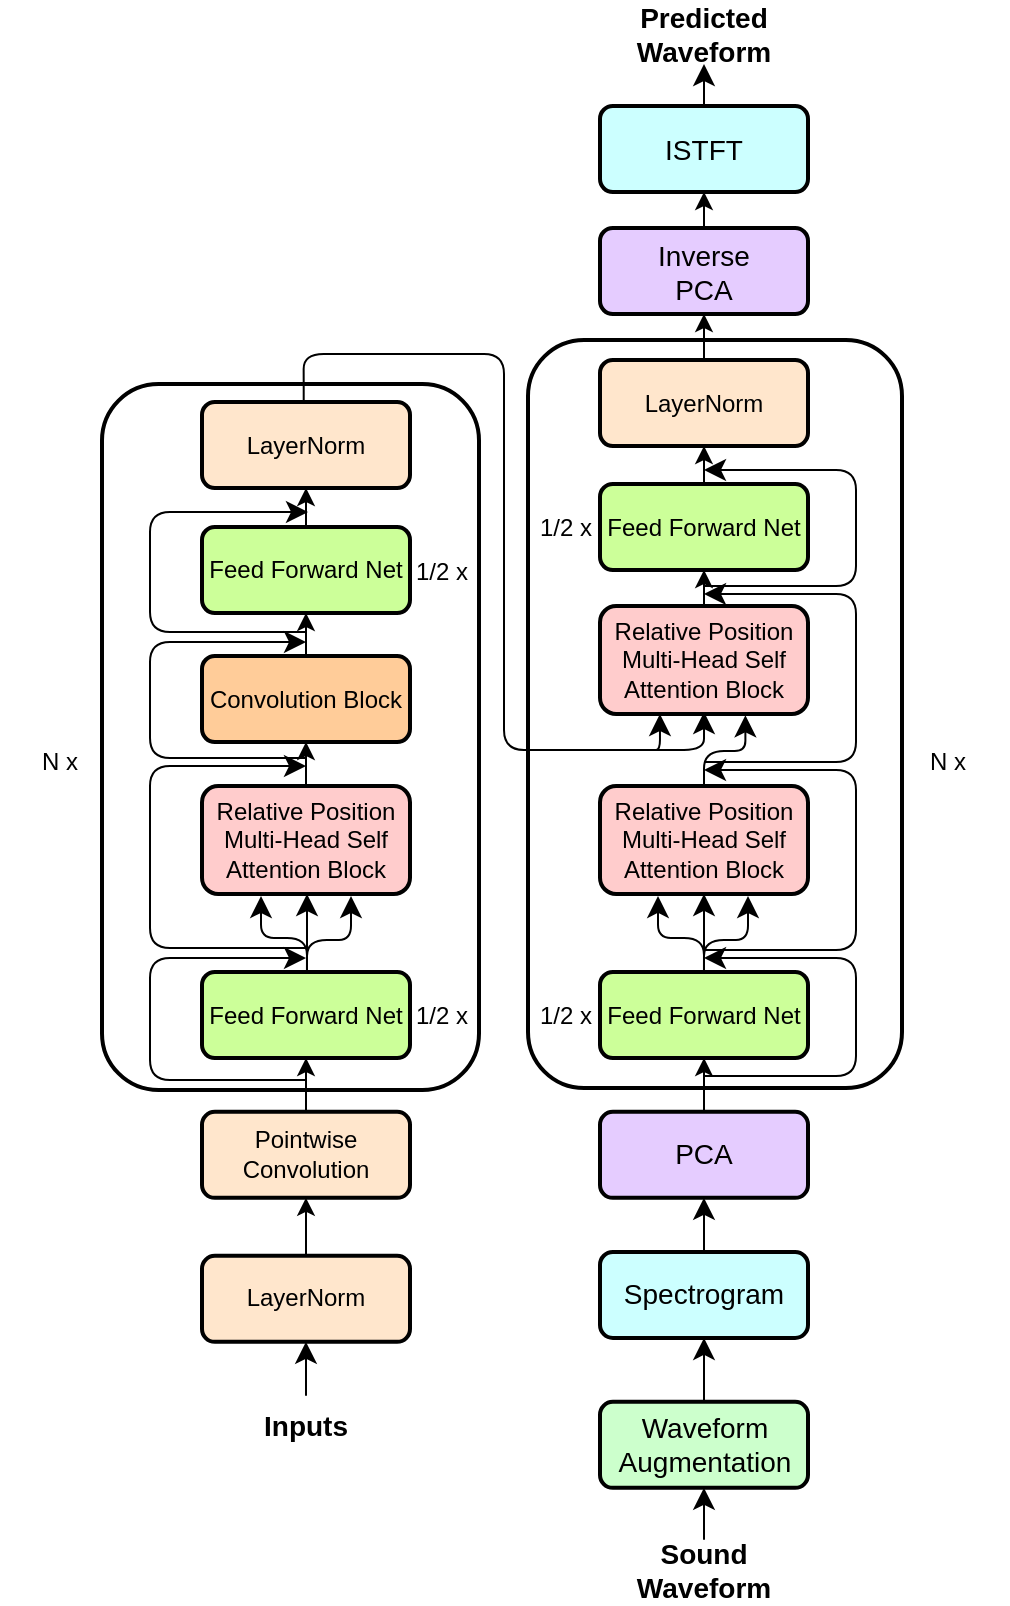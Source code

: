 <mxfile version="21.6.8" type="device">
  <diagram name="Page-1" id="uchF2B7UZ54g5w5sWf7a">
    <mxGraphModel dx="1247" dy="722" grid="0" gridSize="10" guides="1" tooltips="1" connect="1" arrows="1" fold="1" page="1" pageScale="1" pageWidth="850" pageHeight="1100" background="#ffffff" math="0" shadow="0">
      <root>
        <mxCell id="0" />
        <mxCell id="1" parent="0" />
        <mxCell id="4bdUU2ATz_cRctsZ7Gmq-34" value="" style="rounded=1;whiteSpace=wrap;html=1;strokeWidth=2;fillColor=none;" parent="1" vertex="1">
          <mxGeometry x="124" y="290" width="188.5" height="353" as="geometry" />
        </mxCell>
        <mxCell id="DELOaJZ5ITBAGtkzzFMi-8" value="Pointwise Convolution" style="rounded=1;whiteSpace=wrap;html=1;strokeWidth=2;fillColor=#FFE6CC;" parent="1" vertex="1">
          <mxGeometry x="174" y="653.92" width="104" height="43" as="geometry" />
        </mxCell>
        <mxCell id="DELOaJZ5ITBAGtkzzFMi-9" value="&lt;font style=&quot;font-size: 14px;&quot;&gt;&lt;b style=&quot;font-size: 14px;&quot;&gt;Inputs&lt;/b&gt;&lt;/font&gt;" style="text;html=1;strokeColor=none;fillColor=none;align=center;verticalAlign=middle;whiteSpace=wrap;rounded=0;fontSize=14;" parent="1" vertex="1">
          <mxGeometry x="196" y="795.92" width="60" height="30" as="geometry" />
        </mxCell>
        <mxCell id="DELOaJZ5ITBAGtkzzFMi-12" value="" style="edgeStyle=elbowEdgeStyle;elbow=vertical;endArrow=classic;html=1;curved=0;rounded=0;endSize=8;startSize=8;exitX=0.5;exitY=0;exitDx=0;exitDy=0;entryX=0.5;entryY=1;entryDx=0;entryDy=0;" parent="1" source="DELOaJZ5ITBAGtkzzFMi-9" target="DELOaJZ5ITBAGtkzzFMi-14" edge="1">
          <mxGeometry width="50" height="50" relative="1" as="geometry">
            <mxPoint x="289" y="794.92" as="sourcePoint" />
            <mxPoint x="151" y="786.92" as="targetPoint" />
          </mxGeometry>
        </mxCell>
        <mxCell id="DELOaJZ5ITBAGtkzzFMi-14" value="LayerNorm" style="rounded=1;whiteSpace=wrap;html=1;fillColor=#FFE6CC;strokeWidth=2;" parent="1" vertex="1">
          <mxGeometry x="174" y="725.92" width="104" height="43" as="geometry" />
        </mxCell>
        <mxCell id="4bdUU2ATz_cRctsZ7Gmq-1" value="&lt;b&gt;Sound Waveform&lt;/b&gt;" style="text;html=1;strokeColor=none;fillColor=none;align=center;verticalAlign=middle;whiteSpace=wrap;rounded=0;fontSize=14;" parent="1" vertex="1">
          <mxGeometry x="395" y="867.92" width="60" height="30" as="geometry" />
        </mxCell>
        <mxCell id="4bdUU2ATz_cRctsZ7Gmq-5" value="" style="rounded=1;whiteSpace=wrap;html=1;strokeWidth=2;fillColor=#CCFFCC;" parent="1" vertex="1">
          <mxGeometry x="373" y="798.92" width="104" height="43" as="geometry" />
        </mxCell>
        <mxCell id="4bdUU2ATz_cRctsZ7Gmq-6" value="&lt;font style=&quot;font-size: 14px; font-weight: normal;&quot;&gt;Waveform&lt;br style=&quot;font-size: 14px;&quot;&gt;Augmentation&lt;/font&gt;" style="text;strokeColor=none;fillColor=none;html=1;fontSize=14;fontStyle=1;verticalAlign=middle;align=center;spacing=2;" parent="1" vertex="1">
          <mxGeometry x="375" y="805.89" width="100" height="29.07" as="geometry" />
        </mxCell>
        <mxCell id="4bdUU2ATz_cRctsZ7Gmq-7" value="" style="edgeStyle=elbowEdgeStyle;elbow=vertical;endArrow=classic;html=1;curved=0;rounded=0;endSize=8;startSize=8;exitX=0.5;exitY=0;exitDx=0;exitDy=0;entryX=0.5;entryY=1;entryDx=0;entryDy=0;" parent="1" source="4bdUU2ATz_cRctsZ7Gmq-1" target="4bdUU2ATz_cRctsZ7Gmq-5" edge="1">
          <mxGeometry width="50" height="50" relative="1" as="geometry">
            <mxPoint x="396" y="692.99" as="sourcePoint" />
            <mxPoint x="531" y="873.99" as="targetPoint" />
          </mxGeometry>
        </mxCell>
        <mxCell id="4bdUU2ATz_cRctsZ7Gmq-8" value="&lt;font style=&quot;font-size: 14px;&quot;&gt;Spectrogram&lt;/font&gt;" style="rounded=1;whiteSpace=wrap;html=1;strokeWidth=2;fillColor=#CCFFFF;" parent="1" vertex="1">
          <mxGeometry x="373" y="723.99" width="104" height="43" as="geometry" />
        </mxCell>
        <mxCell id="4bdUU2ATz_cRctsZ7Gmq-13" value="" style="edgeStyle=elbowEdgeStyle;elbow=vertical;endArrow=classic;html=1;curved=0;rounded=0;endSize=8;startSize=8;exitX=0.5;exitY=0;exitDx=0;exitDy=0;entryX=0.5;entryY=1;entryDx=0;entryDy=0;" parent="1" source="4bdUU2ATz_cRctsZ7Gmq-5" target="4bdUU2ATz_cRctsZ7Gmq-8" edge="1">
          <mxGeometry width="50" height="50" relative="1" as="geometry">
            <mxPoint x="634" y="897.92" as="sourcePoint" />
            <mxPoint x="497" y="776.99" as="targetPoint" />
          </mxGeometry>
        </mxCell>
        <mxCell id="4bdUU2ATz_cRctsZ7Gmq-14" value="&lt;font style=&quot;font-size: 14px;&quot;&gt;PCA&lt;/font&gt;" style="rounded=1;whiteSpace=wrap;html=1;strokeWidth=2;fillColor=#E5CCFF;" parent="1" vertex="1">
          <mxGeometry x="373" y="653.92" width="104" height="43" as="geometry" />
        </mxCell>
        <mxCell id="4bdUU2ATz_cRctsZ7Gmq-16" value="" style="edgeStyle=elbowEdgeStyle;elbow=vertical;endArrow=classic;html=1;curved=0;rounded=0;endSize=8;startSize=8;exitX=0.5;exitY=0;exitDx=0;exitDy=0;entryX=0.5;entryY=1;entryDx=0;entryDy=0;" parent="1" source="4bdUU2ATz_cRctsZ7Gmq-8" target="4bdUU2ATz_cRctsZ7Gmq-14" edge="1">
          <mxGeometry width="50" height="50" relative="1" as="geometry">
            <mxPoint x="650" y="737.42" as="sourcePoint" />
            <mxPoint x="700" y="687.42" as="targetPoint" />
          </mxGeometry>
        </mxCell>
        <mxCell id="4bdUU2ATz_cRctsZ7Gmq-31" value="&lt;font style=&quot;font-size: 12px;&quot;&gt;Relative Position &lt;br&gt;Multi-Head Self&lt;br&gt;Attention Block&lt;/font&gt;" style="rounded=1;whiteSpace=wrap;html=1;fillColor=#FFCCCC;strokeWidth=2;" parent="1" vertex="1">
          <mxGeometry x="174" y="491" width="104" height="54" as="geometry" />
        </mxCell>
        <mxCell id="4bdUU2ATz_cRctsZ7Gmq-41" value="" style="edgeStyle=segmentEdgeStyle;endArrow=classic;html=1;rounded=1;endSize=8;startSize=8;" parent="1" edge="1">
          <mxGeometry width="50" height="50" relative="1" as="geometry">
            <mxPoint x="226" y="638" as="sourcePoint" />
            <mxPoint x="226" y="577" as="targetPoint" />
            <Array as="points">
              <mxPoint x="226" y="638" />
              <mxPoint x="148" y="638" />
              <mxPoint x="148" y="577" />
            </Array>
          </mxGeometry>
        </mxCell>
        <mxCell id="4bdUU2ATz_cRctsZ7Gmq-47" value="" style="rounded=1;whiteSpace=wrap;html=1;strokeWidth=2;fillColor=none;" parent="1" vertex="1">
          <mxGeometry x="337" y="268" width="187" height="374" as="geometry" />
        </mxCell>
        <mxCell id="4bdUU2ATz_cRctsZ7Gmq-60" value="" style="edgeStyle=elbowEdgeStyle;elbow=vertical;endArrow=classic;html=1;rounded=1;endSize=8;startSize=8;exitX=0.5;exitY=0;exitDx=0;exitDy=0;entryX=0.699;entryY=1.012;entryDx=0;entryDy=0;entryPerimeter=0;" parent="1" target="tCyfjkfsUUrrYAXjXaRe-33" edge="1">
          <mxGeometry width="50" height="50" relative="1" as="geometry">
            <mxPoint x="425" y="491.0" as="sourcePoint" />
            <mxPoint x="451" y="456" as="targetPoint" />
          </mxGeometry>
        </mxCell>
        <mxCell id="4bdUU2ATz_cRctsZ7Gmq-67" value="" style="edgeStyle=segmentEdgeStyle;endArrow=classic;html=1;rounded=1;endSize=8;startSize=8;exitX=0.535;exitY=0;exitDx=0;exitDy=0;exitPerimeter=0;" parent="1" source="4bdUU2ATz_cRctsZ7Gmq-34" edge="1">
          <mxGeometry width="50" height="50" relative="1" as="geometry">
            <mxPoint x="225" y="285" as="sourcePoint" />
            <mxPoint x="425.02" y="454" as="targetPoint" />
            <Array as="points">
              <mxPoint x="225" y="275" />
              <mxPoint x="325" y="275" />
              <mxPoint x="325" y="473" />
              <mxPoint x="425" y="473" />
            </Array>
          </mxGeometry>
        </mxCell>
        <mxCell id="4bdUU2ATz_cRctsZ7Gmq-70" value="" style="edgeStyle=segmentEdgeStyle;endArrow=classic;html=1;rounded=1;endSize=8;startSize=8;entryX=0.266;entryY=1.021;entryDx=0;entryDy=0;entryPerimeter=0;" parent="1" edge="1">
          <mxGeometry width="50" height="50" relative="1" as="geometry">
            <mxPoint x="399" y="473" as="sourcePoint" />
            <mxPoint x="402.964" y="455.003" as="targetPoint" />
          </mxGeometry>
        </mxCell>
        <mxCell id="4bdUU2ATz_cRctsZ7Gmq-72" value="" style="edgeStyle=segmentEdgeStyle;endArrow=classic;html=1;rounded=1;endSize=8;startSize=8;" parent="1" edge="1">
          <mxGeometry width="50" height="50" relative="1" as="geometry">
            <mxPoint x="425" y="636" as="sourcePoint" />
            <mxPoint x="425" y="577" as="targetPoint" />
            <Array as="points">
              <mxPoint x="425" y="636" />
              <mxPoint x="501" y="636" />
              <mxPoint x="501" y="577" />
            </Array>
          </mxGeometry>
        </mxCell>
        <mxCell id="4bdUU2ATz_cRctsZ7Gmq-84" value="&lt;font style=&quot;font-size: 14px;&quot;&gt;Inverse&lt;br&gt;PCA&lt;/font&gt;" style="rounded=1;whiteSpace=wrap;html=1;strokeWidth=2;fillColor=#E5CCFF;" parent="1" vertex="1">
          <mxGeometry x="373" y="212.0" width="104" height="43" as="geometry" />
        </mxCell>
        <mxCell id="4bdUU2ATz_cRctsZ7Gmq-86" value="&lt;font style=&quot;font-size: 14px;&quot;&gt;ISTFT&lt;/font&gt;" style="rounded=1;whiteSpace=wrap;html=1;strokeWidth=2;fillColor=#CCFFFF;" parent="1" vertex="1">
          <mxGeometry x="373" y="151" width="104" height="43" as="geometry" />
        </mxCell>
        <mxCell id="4bdUU2ATz_cRctsZ7Gmq-88" value="&lt;b&gt;Predicted Waveform&lt;/b&gt;" style="text;html=1;strokeColor=none;fillColor=none;align=center;verticalAlign=middle;whiteSpace=wrap;rounded=0;fontSize=14;" parent="1" vertex="1">
          <mxGeometry x="395" y="100.0" width="60" height="30" as="geometry" />
        </mxCell>
        <mxCell id="4bdUU2ATz_cRctsZ7Gmq-89" value="" style="edgeStyle=elbowEdgeStyle;elbow=vertical;endArrow=classic;html=1;curved=0;rounded=0;endSize=8;startSize=8;exitX=0.5;exitY=0;exitDx=0;exitDy=0;entryX=0.5;entryY=1;entryDx=0;entryDy=0;" parent="1" source="4bdUU2ATz_cRctsZ7Gmq-86" target="4bdUU2ATz_cRctsZ7Gmq-88" edge="1">
          <mxGeometry width="50" height="50" relative="1" as="geometry">
            <mxPoint x="120" y="216" as="sourcePoint" />
            <mxPoint x="170" y="166" as="targetPoint" />
          </mxGeometry>
        </mxCell>
        <mxCell id="tCyfjkfsUUrrYAXjXaRe-2" value="" style="endArrow=classic;html=1;rounded=0;exitX=0.5;exitY=0;exitDx=0;exitDy=0;entryX=0.5;entryY=1;entryDx=0;entryDy=0;" edge="1" parent="1" source="DELOaJZ5ITBAGtkzzFMi-14" target="DELOaJZ5ITBAGtkzzFMi-8">
          <mxGeometry width="50" height="50" relative="1" as="geometry">
            <mxPoint x="399" y="666.92" as="sourcePoint" />
            <mxPoint x="449" y="616.92" as="targetPoint" />
          </mxGeometry>
        </mxCell>
        <mxCell id="tCyfjkfsUUrrYAXjXaRe-3" value="&lt;font style=&quot;font-size: 12px;&quot;&gt;Feed Forward Net&lt;/font&gt;" style="rounded=1;whiteSpace=wrap;html=1;fillColor=#CCFF99;strokeWidth=2;" vertex="1" parent="1">
          <mxGeometry x="174" y="584" width="104" height="43" as="geometry" />
        </mxCell>
        <mxCell id="tCyfjkfsUUrrYAXjXaRe-4" value="&lt;font style=&quot;font-size: 12px;&quot;&gt;Convolution Block&lt;/font&gt;" style="rounded=1;whiteSpace=wrap;html=1;fillColor=#FFCC99;strokeWidth=2;" vertex="1" parent="1">
          <mxGeometry x="174" y="426.0" width="104" height="43" as="geometry" />
        </mxCell>
        <mxCell id="tCyfjkfsUUrrYAXjXaRe-5" value="&lt;font style=&quot;font-size: 12px;&quot;&gt;Feed Forward Net&lt;/font&gt;" style="rounded=1;whiteSpace=wrap;html=1;fillColor=#CCFF99;strokeWidth=2;" vertex="1" parent="1">
          <mxGeometry x="174" y="361.5" width="104" height="43" as="geometry" />
        </mxCell>
        <mxCell id="tCyfjkfsUUrrYAXjXaRe-6" value="1/2 x" style="text;html=1;strokeColor=none;fillColor=none;align=center;verticalAlign=middle;whiteSpace=wrap;rounded=0;" vertex="1" parent="1">
          <mxGeometry x="264" y="590.5" width="60" height="30" as="geometry" />
        </mxCell>
        <mxCell id="tCyfjkfsUUrrYAXjXaRe-7" value="1/2 x" style="text;html=1;strokeColor=none;fillColor=none;align=center;verticalAlign=middle;whiteSpace=wrap;rounded=0;" vertex="1" parent="1">
          <mxGeometry x="264" y="368.5" width="60" height="30" as="geometry" />
        </mxCell>
        <mxCell id="tCyfjkfsUUrrYAXjXaRe-8" value="" style="endArrow=classic;html=1;rounded=0;exitX=0.5;exitY=0;exitDx=0;exitDy=0;entryX=0.5;entryY=1;entryDx=0;entryDy=0;" edge="1" parent="1" source="DELOaJZ5ITBAGtkzzFMi-8" target="tCyfjkfsUUrrYAXjXaRe-3">
          <mxGeometry width="50" height="50" relative="1" as="geometry">
            <mxPoint x="286" y="681" as="sourcePoint" />
            <mxPoint x="336" y="631" as="targetPoint" />
          </mxGeometry>
        </mxCell>
        <mxCell id="tCyfjkfsUUrrYAXjXaRe-10" value="" style="endArrow=classic;html=1;rounded=0;exitX=0.5;exitY=0;exitDx=0;exitDy=0;entryX=0.5;entryY=1;entryDx=0;entryDy=0;" edge="1" parent="1" source="4bdUU2ATz_cRctsZ7Gmq-31" target="tCyfjkfsUUrrYAXjXaRe-4">
          <mxGeometry width="50" height="50" relative="1" as="geometry">
            <mxPoint x="286" y="544" as="sourcePoint" />
            <mxPoint x="336" y="494" as="targetPoint" />
          </mxGeometry>
        </mxCell>
        <mxCell id="tCyfjkfsUUrrYAXjXaRe-11" value="" style="endArrow=classic;html=1;rounded=0;exitX=0.5;exitY=0;exitDx=0;exitDy=0;entryX=0.5;entryY=1;entryDx=0;entryDy=0;" edge="1" parent="1" source="tCyfjkfsUUrrYAXjXaRe-4" target="tCyfjkfsUUrrYAXjXaRe-5">
          <mxGeometry width="50" height="50" relative="1" as="geometry">
            <mxPoint x="235" y="408.5" as="sourcePoint" />
            <mxPoint x="285" y="358.5" as="targetPoint" />
          </mxGeometry>
        </mxCell>
        <mxCell id="tCyfjkfsUUrrYAXjXaRe-12" value="" style="edgeStyle=segmentEdgeStyle;endArrow=classic;html=1;rounded=1;endSize=8;startSize=8;" edge="1" parent="1">
          <mxGeometry width="50" height="50" relative="1" as="geometry">
            <mxPoint x="226" y="572" as="sourcePoint" />
            <mxPoint x="226" y="481" as="targetPoint" />
            <Array as="points">
              <mxPoint x="148" y="572" />
              <mxPoint x="148" y="481" />
            </Array>
          </mxGeometry>
        </mxCell>
        <mxCell id="tCyfjkfsUUrrYAXjXaRe-13" value="" style="edgeStyle=segmentEdgeStyle;endArrow=classic;html=1;rounded=1;endSize=8;startSize=8;" edge="1" parent="1">
          <mxGeometry width="50" height="50" relative="1" as="geometry">
            <mxPoint x="226" y="477" as="sourcePoint" />
            <mxPoint x="226" y="419" as="targetPoint" />
            <Array as="points">
              <mxPoint x="148" y="477" />
              <mxPoint x="148" y="419" />
            </Array>
          </mxGeometry>
        </mxCell>
        <mxCell id="tCyfjkfsUUrrYAXjXaRe-14" value="" style="edgeStyle=segmentEdgeStyle;endArrow=classic;html=1;rounded=1;endSize=8;startSize=8;" edge="1" parent="1">
          <mxGeometry width="50" height="50" relative="1" as="geometry">
            <mxPoint x="226" y="414" as="sourcePoint" />
            <mxPoint x="227" y="354" as="targetPoint" />
            <Array as="points">
              <mxPoint x="148" y="414" />
              <mxPoint x="148" y="354" />
              <mxPoint x="226" y="354" />
            </Array>
          </mxGeometry>
        </mxCell>
        <mxCell id="tCyfjkfsUUrrYAXjXaRe-17" value="" style="edgeStyle=segmentEdgeStyle;endArrow=classic;html=1;curved=0;rounded=0;endSize=8;startSize=8;exitX=0.5;exitY=1;exitDx=0;exitDy=0;entryX=0.5;entryY=1;entryDx=0;entryDy=0;" edge="1" parent="1">
          <mxGeometry width="50" height="50" relative="1" as="geometry">
            <mxPoint x="240.5" y="584" as="sourcePoint" />
            <mxPoint x="226.5" y="545" as="targetPoint" />
          </mxGeometry>
        </mxCell>
        <mxCell id="tCyfjkfsUUrrYAXjXaRe-18" value="" style="edgeStyle=segmentEdgeStyle;endArrow=classic;html=1;rounded=1;endSize=8;startSize=8;" edge="1" parent="1">
          <mxGeometry width="50" height="50" relative="1" as="geometry">
            <mxPoint x="226.5" y="584" as="sourcePoint" />
            <mxPoint x="249" y="546" as="targetPoint" />
            <Array as="points">
              <mxPoint x="226.5" y="568" />
              <mxPoint x="248.5" y="568" />
              <mxPoint x="248.5" y="546" />
            </Array>
          </mxGeometry>
        </mxCell>
        <mxCell id="tCyfjkfsUUrrYAXjXaRe-19" value="" style="edgeStyle=segmentEdgeStyle;endArrow=classic;html=1;rounded=1;endSize=8;startSize=8;exitX=0.541;exitY=0.997;exitDx=0;exitDy=0;exitPerimeter=0;" edge="1" parent="1">
          <mxGeometry width="50" height="50" relative="1" as="geometry">
            <mxPoint x="226.478" y="584.002" as="sourcePoint" />
            <mxPoint x="203.5" y="546" as="targetPoint" />
            <Array as="points">
              <mxPoint x="226.5" y="567" />
              <mxPoint x="203.5" y="567" />
            </Array>
          </mxGeometry>
        </mxCell>
        <mxCell id="tCyfjkfsUUrrYAXjXaRe-21" value="N x" style="text;html=1;strokeColor=none;fillColor=none;align=center;verticalAlign=middle;whiteSpace=wrap;rounded=0;" vertex="1" parent="1">
          <mxGeometry x="73" y="464" width="60" height="30" as="geometry" />
        </mxCell>
        <mxCell id="tCyfjkfsUUrrYAXjXaRe-22" value="&lt;font style=&quot;font-size: 12px;&quot;&gt;LayerNorm&lt;/font&gt;" style="rounded=1;whiteSpace=wrap;html=1;fillColor=#FFE6CC;strokeWidth=2;" vertex="1" parent="1">
          <mxGeometry x="174" y="299" width="104" height="43" as="geometry" />
        </mxCell>
        <mxCell id="tCyfjkfsUUrrYAXjXaRe-23" value="" style="endArrow=classic;html=1;rounded=0;exitX=0.5;exitY=0;exitDx=0;exitDy=0;entryX=0.5;entryY=1;entryDx=0;entryDy=0;" edge="1" parent="1" source="tCyfjkfsUUrrYAXjXaRe-5" target="tCyfjkfsUUrrYAXjXaRe-22">
          <mxGeometry width="50" height="50" relative="1" as="geometry">
            <mxPoint x="276" y="401" as="sourcePoint" />
            <mxPoint x="326" y="351" as="targetPoint" />
          </mxGeometry>
        </mxCell>
        <mxCell id="tCyfjkfsUUrrYAXjXaRe-24" value="" style="endArrow=none;html=1;rounded=0;exitX=0.489;exitY=-0.008;exitDx=0;exitDy=0;exitPerimeter=0;entryX=0.535;entryY=0;entryDx=0;entryDy=0;entryPerimeter=0;" edge="1" parent="1" source="tCyfjkfsUUrrYAXjXaRe-22" target="4bdUU2ATz_cRctsZ7Gmq-34">
          <mxGeometry width="50" height="50" relative="1" as="geometry">
            <mxPoint x="225.97" y="297" as="sourcePoint" />
            <mxPoint x="225" y="290" as="targetPoint" />
          </mxGeometry>
        </mxCell>
        <mxCell id="tCyfjkfsUUrrYAXjXaRe-25" value="&lt;font style=&quot;font-size: 12px;&quot;&gt;Feed Forward Net&lt;/font&gt;" style="rounded=1;whiteSpace=wrap;html=1;fillColor=#CCFF99;strokeWidth=2;" vertex="1" parent="1">
          <mxGeometry x="373" y="584" width="104" height="43" as="geometry" />
        </mxCell>
        <mxCell id="tCyfjkfsUUrrYAXjXaRe-26" value="&lt;font style=&quot;font-size: 12px;&quot;&gt;Relative Position &lt;br&gt;Multi-Head Self&lt;br&gt;Attention Block&lt;/font&gt;" style="rounded=1;whiteSpace=wrap;html=1;fillColor=#FFCCCC;strokeWidth=2;" vertex="1" parent="1">
          <mxGeometry x="373" y="491" width="104" height="54" as="geometry" />
        </mxCell>
        <mxCell id="tCyfjkfsUUrrYAXjXaRe-27" value="" style="edgeStyle=segmentEdgeStyle;endArrow=classic;html=1;curved=0;rounded=0;endSize=8;startSize=8;exitX=0.5;exitY=1;exitDx=0;exitDy=0;entryX=0.5;entryY=1;entryDx=0;entryDy=0;" edge="1" parent="1">
          <mxGeometry width="50" height="50" relative="1" as="geometry">
            <mxPoint x="439" y="583.98" as="sourcePoint" />
            <mxPoint x="425" y="544.98" as="targetPoint" />
          </mxGeometry>
        </mxCell>
        <mxCell id="tCyfjkfsUUrrYAXjXaRe-28" value="" style="edgeStyle=segmentEdgeStyle;endArrow=classic;html=1;rounded=1;endSize=8;startSize=8;" edge="1" parent="1">
          <mxGeometry width="50" height="50" relative="1" as="geometry">
            <mxPoint x="425" y="583.98" as="sourcePoint" />
            <mxPoint x="447.5" y="545.98" as="targetPoint" />
            <Array as="points">
              <mxPoint x="425" y="567.98" />
              <mxPoint x="447" y="567.98" />
              <mxPoint x="447" y="545.98" />
            </Array>
          </mxGeometry>
        </mxCell>
        <mxCell id="tCyfjkfsUUrrYAXjXaRe-29" value="" style="edgeStyle=segmentEdgeStyle;endArrow=classic;html=1;rounded=1;endSize=8;startSize=8;exitX=0.541;exitY=0.997;exitDx=0;exitDy=0;exitPerimeter=0;" edge="1" parent="1">
          <mxGeometry width="50" height="50" relative="1" as="geometry">
            <mxPoint x="424.978" y="583.982" as="sourcePoint" />
            <mxPoint x="402" y="545.98" as="targetPoint" />
            <Array as="points">
              <mxPoint x="425" y="566.98" />
              <mxPoint x="402" y="566.98" />
            </Array>
          </mxGeometry>
        </mxCell>
        <mxCell id="tCyfjkfsUUrrYAXjXaRe-31" value="1/2 x" style="text;html=1;strokeColor=none;fillColor=none;align=center;verticalAlign=middle;whiteSpace=wrap;rounded=0;" vertex="1" parent="1">
          <mxGeometry x="326" y="590.5" width="60" height="30" as="geometry" />
        </mxCell>
        <mxCell id="tCyfjkfsUUrrYAXjXaRe-32" value="" style="endArrow=classic;html=1;rounded=0;entryX=0.5;entryY=1;entryDx=0;entryDy=0;exitX=0.5;exitY=0;exitDx=0;exitDy=0;" edge="1" parent="1" source="4bdUU2ATz_cRctsZ7Gmq-14" target="tCyfjkfsUUrrYAXjXaRe-25">
          <mxGeometry width="50" height="50" relative="1" as="geometry">
            <mxPoint x="309" y="711" as="sourcePoint" />
            <mxPoint x="359" y="661" as="targetPoint" />
          </mxGeometry>
        </mxCell>
        <mxCell id="tCyfjkfsUUrrYAXjXaRe-33" value="&lt;font style=&quot;font-size: 12px;&quot;&gt;Relative Position &lt;br&gt;Multi-Head Self&lt;br&gt;Attention Block&lt;/font&gt;" style="rounded=1;whiteSpace=wrap;html=1;fillColor=#FFCCCC;strokeWidth=2;" vertex="1" parent="1">
          <mxGeometry x="373" y="401" width="104" height="54" as="geometry" />
        </mxCell>
        <mxCell id="tCyfjkfsUUrrYAXjXaRe-34" value="" style="edgeStyle=segmentEdgeStyle;endArrow=classic;html=1;rounded=1;endSize=8;startSize=8;" edge="1" parent="1">
          <mxGeometry width="50" height="50" relative="1" as="geometry">
            <mxPoint x="425" y="573" as="sourcePoint" />
            <mxPoint x="425" y="483" as="targetPoint" />
            <Array as="points">
              <mxPoint x="501" y="573" />
              <mxPoint x="501" y="483" />
            </Array>
          </mxGeometry>
        </mxCell>
        <mxCell id="tCyfjkfsUUrrYAXjXaRe-35" value="&lt;font style=&quot;font-size: 12px;&quot;&gt;Feed Forward Net&lt;/font&gt;" style="rounded=1;whiteSpace=wrap;html=1;fillColor=#CCFF99;strokeWidth=2;" vertex="1" parent="1">
          <mxGeometry x="373" y="340" width="104" height="43" as="geometry" />
        </mxCell>
        <mxCell id="tCyfjkfsUUrrYAXjXaRe-36" value="&lt;font style=&quot;font-size: 12px;&quot;&gt;LayerNorm&lt;/font&gt;" style="rounded=1;whiteSpace=wrap;html=1;fillColor=#FFE6CC;strokeWidth=2;" vertex="1" parent="1">
          <mxGeometry x="373" y="278" width="104" height="43" as="geometry" />
        </mxCell>
        <mxCell id="tCyfjkfsUUrrYAXjXaRe-37" value="" style="edgeStyle=segmentEdgeStyle;endArrow=classic;html=1;rounded=1;endSize=8;startSize=8;" edge="1" parent="1">
          <mxGeometry width="50" height="50" relative="1" as="geometry">
            <mxPoint x="425" y="479" as="sourcePoint" />
            <mxPoint x="425" y="395" as="targetPoint" />
            <Array as="points">
              <mxPoint x="501" y="479" />
              <mxPoint x="501" y="395" />
            </Array>
          </mxGeometry>
        </mxCell>
        <mxCell id="tCyfjkfsUUrrYAXjXaRe-38" value="" style="endArrow=classic;html=1;rounded=0;exitX=0.5;exitY=0;exitDx=0;exitDy=0;entryX=0.5;entryY=1;entryDx=0;entryDy=0;" edge="1" parent="1" source="tCyfjkfsUUrrYAXjXaRe-33" target="tCyfjkfsUUrrYAXjXaRe-35">
          <mxGeometry width="50" height="50" relative="1" as="geometry">
            <mxPoint x="427" y="416" as="sourcePoint" />
            <mxPoint x="477" y="366" as="targetPoint" />
          </mxGeometry>
        </mxCell>
        <mxCell id="tCyfjkfsUUrrYAXjXaRe-39" value="1/2 x" style="text;html=1;strokeColor=none;fillColor=none;align=center;verticalAlign=middle;whiteSpace=wrap;rounded=0;" vertex="1" parent="1">
          <mxGeometry x="326" y="346.5" width="60" height="30" as="geometry" />
        </mxCell>
        <mxCell id="tCyfjkfsUUrrYAXjXaRe-40" value="" style="edgeStyle=segmentEdgeStyle;endArrow=classic;html=1;rounded=1;endSize=8;startSize=8;" edge="1" parent="1">
          <mxGeometry width="50" height="50" relative="1" as="geometry">
            <mxPoint x="425" y="391" as="sourcePoint" />
            <mxPoint x="425" y="333" as="targetPoint" />
            <Array as="points">
              <mxPoint x="501" y="391" />
              <mxPoint x="501" y="333" />
            </Array>
          </mxGeometry>
        </mxCell>
        <mxCell id="tCyfjkfsUUrrYAXjXaRe-41" value="" style="endArrow=classic;html=1;rounded=0;exitX=0.5;exitY=0;exitDx=0;exitDy=0;entryX=0.5;entryY=1;entryDx=0;entryDy=0;" edge="1" parent="1" source="tCyfjkfsUUrrYAXjXaRe-35" target="tCyfjkfsUUrrYAXjXaRe-36">
          <mxGeometry width="50" height="50" relative="1" as="geometry">
            <mxPoint x="437" y="332" as="sourcePoint" />
            <mxPoint x="487" y="282" as="targetPoint" />
          </mxGeometry>
        </mxCell>
        <mxCell id="tCyfjkfsUUrrYAXjXaRe-43" value="" style="endArrow=classic;html=1;rounded=0;exitX=0.5;exitY=0;exitDx=0;exitDy=0;entryX=0.5;entryY=1;entryDx=0;entryDy=0;" edge="1" parent="1" source="tCyfjkfsUUrrYAXjXaRe-36" target="4bdUU2ATz_cRctsZ7Gmq-84">
          <mxGeometry width="50" height="50" relative="1" as="geometry">
            <mxPoint x="440" y="290" as="sourcePoint" />
            <mxPoint x="490" y="240" as="targetPoint" />
          </mxGeometry>
        </mxCell>
        <mxCell id="tCyfjkfsUUrrYAXjXaRe-44" value="N x" style="text;html=1;strokeColor=none;fillColor=none;align=center;verticalAlign=middle;whiteSpace=wrap;rounded=0;" vertex="1" parent="1">
          <mxGeometry x="517" y="464" width="60" height="30" as="geometry" />
        </mxCell>
        <mxCell id="tCyfjkfsUUrrYAXjXaRe-45" value="" style="endArrow=classic;html=1;rounded=0;exitX=0.5;exitY=0;exitDx=0;exitDy=0;entryX=0.5;entryY=1;entryDx=0;entryDy=0;" edge="1" parent="1" source="4bdUU2ATz_cRctsZ7Gmq-84" target="4bdUU2ATz_cRctsZ7Gmq-86">
          <mxGeometry width="50" height="50" relative="1" as="geometry">
            <mxPoint x="261" y="233" as="sourcePoint" />
            <mxPoint x="311" y="183" as="targetPoint" />
          </mxGeometry>
        </mxCell>
      </root>
    </mxGraphModel>
  </diagram>
</mxfile>
